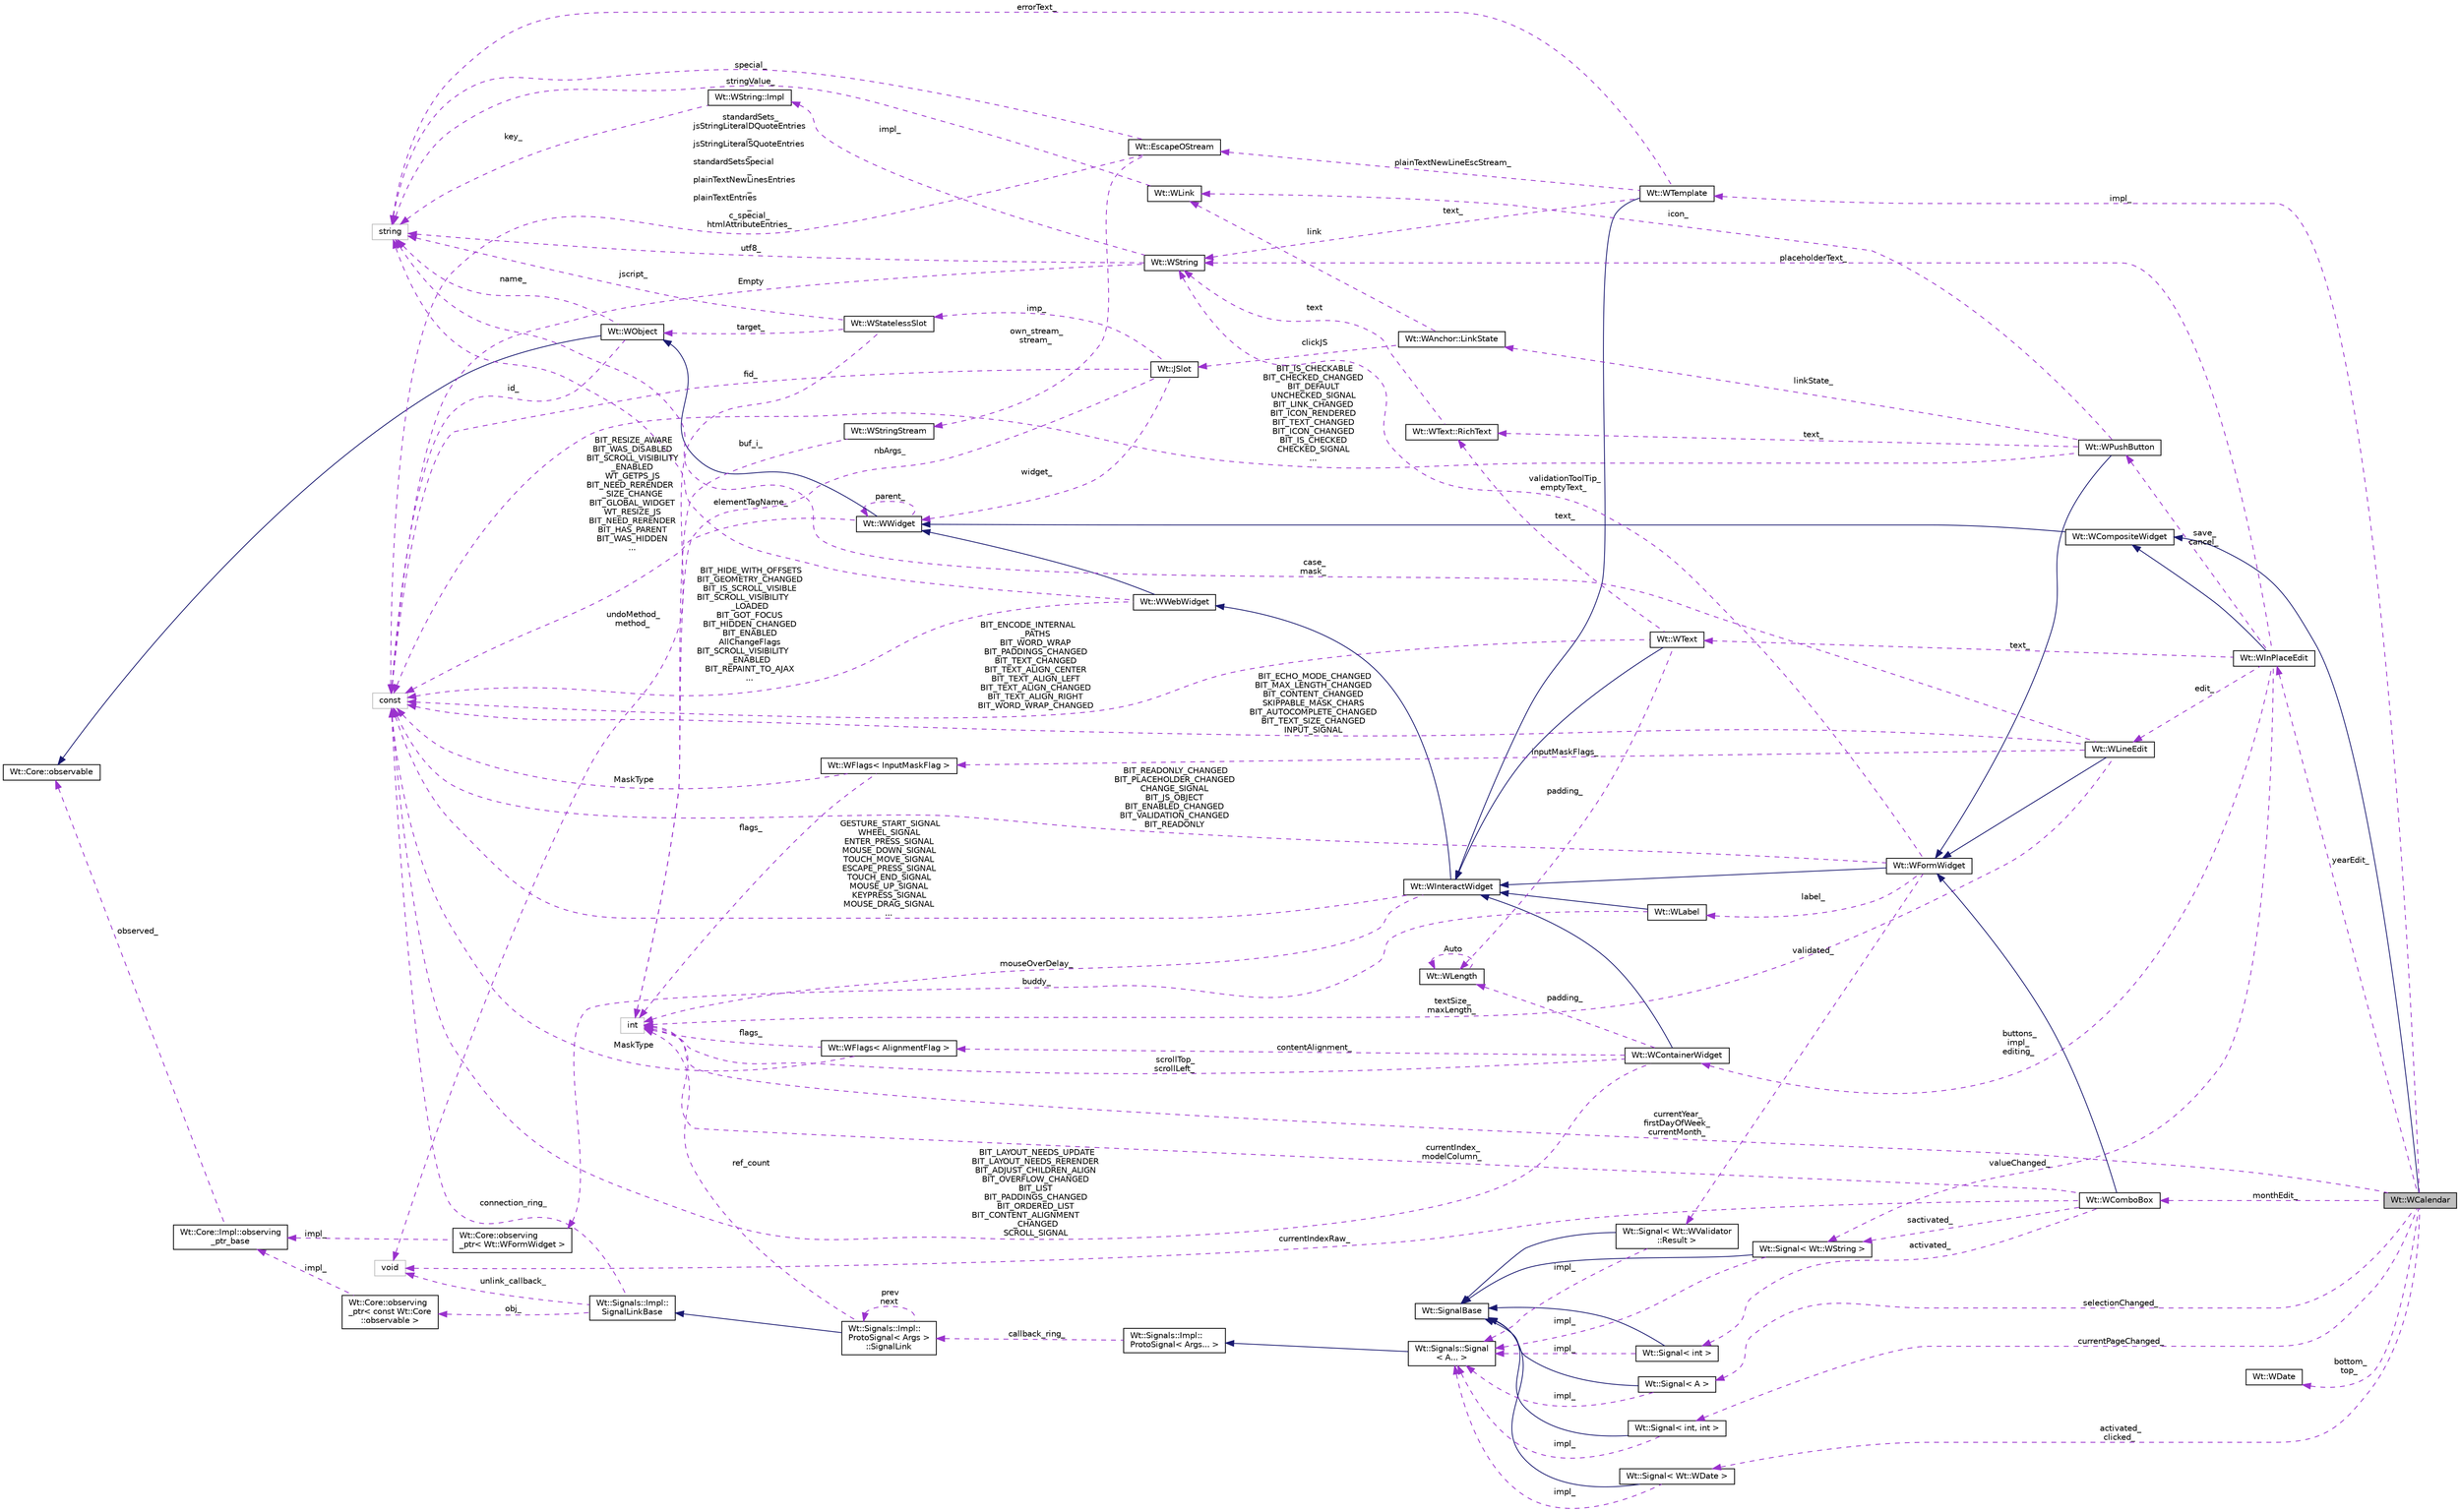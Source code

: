 digraph "Wt::WCalendar"
{
 // LATEX_PDF_SIZE
  edge [fontname="Helvetica",fontsize="10",labelfontname="Helvetica",labelfontsize="10"];
  node [fontname="Helvetica",fontsize="10",shape=record];
  rankdir="LR";
  Node1 [label="Wt::WCalendar",height=0.2,width=0.4,color="black", fillcolor="grey75", style="filled", fontcolor="black",tooltip="A calendar."];
  Node2 -> Node1 [dir="back",color="midnightblue",fontsize="10",style="solid"];
  Node2 [label="Wt::WCompositeWidget",height=0.2,width=0.4,color="black", fillcolor="white", style="filled",URL="$classWt_1_1WCompositeWidget.html",tooltip="A widget that hides the implementation of composite widgets."];
  Node3 -> Node2 [dir="back",color="midnightblue",fontsize="10",style="solid"];
  Node3 [label="Wt::WWidget",height=0.2,width=0.4,color="black", fillcolor="white", style="filled",URL="$classWt_1_1WWidget.html",tooltip="The abstract base class for a user-interface component."];
  Node4 -> Node3 [dir="back",color="midnightblue",fontsize="10",style="solid"];
  Node4 [label="Wt::WObject",height=0.2,width=0.4,color="black", fillcolor="white", style="filled",URL="$classWt_1_1WObject.html",tooltip="A base class for objects that participate in the signal/slot system."];
  Node5 -> Node4 [dir="back",color="midnightblue",fontsize="10",style="solid"];
  Node5 [label="Wt::Core::observable",height=0.2,width=0.4,color="black", fillcolor="white", style="filled",URL="$classWt_1_1Core_1_1observable.html",tooltip="A base class for objects whose life-time can be tracked."];
  Node6 -> Node4 [dir="back",color="darkorchid3",fontsize="10",style="dashed",label=" name_" ];
  Node6 [label="string",height=0.2,width=0.4,color="grey75", fillcolor="white", style="filled",tooltip=" "];
  Node7 -> Node4 [dir="back",color="darkorchid3",fontsize="10",style="dashed",label=" id_" ];
  Node7 [label="const",height=0.2,width=0.4,color="grey75", fillcolor="white", style="filled",tooltip=" "];
  Node3 -> Node3 [dir="back",color="darkorchid3",fontsize="10",style="dashed",label=" parent_" ];
  Node7 -> Node3 [dir="back",color="darkorchid3",fontsize="10",style="dashed",label=" BIT_RESIZE_AWARE\nBIT_WAS_DISABLED\nBIT_SCROLL_VISIBILITY\l_ENABLED\nWT_GETPS_JS\nBIT_NEED_RERENDER\l_SIZE_CHANGE\nBIT_GLOBAL_WIDGET\nWT_RESIZE_JS\nBIT_NEED_RERENDER\nBIT_HAS_PARENT\nBIT_WAS_HIDDEN\n..." ];
  Node8 -> Node1 [dir="back",color="darkorchid3",fontsize="10",style="dashed",label=" yearEdit_" ];
  Node8 [label="Wt::WInPlaceEdit",height=0.2,width=0.4,color="black", fillcolor="white", style="filled",URL="$classWt_1_1WInPlaceEdit.html",tooltip="A widget that provides in-place-editable text."];
  Node2 -> Node8 [dir="back",color="midnightblue",fontsize="10",style="solid"];
  Node9 -> Node8 [dir="back",color="darkorchid3",fontsize="10",style="dashed",label=" buttons_\nimpl_\nediting_" ];
  Node9 [label="Wt::WContainerWidget",height=0.2,width=0.4,color="black", fillcolor="white", style="filled",URL="$classWt_1_1WContainerWidget.html",tooltip="A widget that holds and manages child widgets."];
  Node10 -> Node9 [dir="back",color="midnightblue",fontsize="10",style="solid"];
  Node10 [label="Wt::WInteractWidget",height=0.2,width=0.4,color="black", fillcolor="white", style="filled",URL="$classWt_1_1WInteractWidget.html",tooltip="An abstract widget that can receive user-interface interaction."];
  Node11 -> Node10 [dir="back",color="midnightblue",fontsize="10",style="solid"];
  Node11 [label="Wt::WWebWidget",height=0.2,width=0.4,color="black", fillcolor="white", style="filled",URL="$classWt_1_1WWebWidget.html",tooltip="A base class for widgets with an HTML counterpart."];
  Node3 -> Node11 [dir="back",color="midnightblue",fontsize="10",style="solid"];
  Node6 -> Node11 [dir="back",color="darkorchid3",fontsize="10",style="dashed",label=" elementTagName_" ];
  Node7 -> Node11 [dir="back",color="darkorchid3",fontsize="10",style="dashed",label=" BIT_HIDE_WITH_OFFSETS\nBIT_GEOMETRY_CHANGED\nBIT_IS_SCROLL_VISIBLE\nBIT_SCROLL_VISIBILITY\l_LOADED\nBIT_GOT_FOCUS\nBIT_HIDDEN_CHANGED\nBIT_ENABLED\nAllChangeFlags\nBIT_SCROLL_VISIBILITY\l_ENABLED\nBIT_REPAINT_TO_AJAX\n..." ];
  Node12 -> Node10 [dir="back",color="darkorchid3",fontsize="10",style="dashed",label=" mouseOverDelay_" ];
  Node12 [label="int",height=0.2,width=0.4,color="grey75", fillcolor="white", style="filled",tooltip=" "];
  Node7 -> Node10 [dir="back",color="darkorchid3",fontsize="10",style="dashed",label=" GESTURE_START_SIGNAL\nWHEEL_SIGNAL\nENTER_PRESS_SIGNAL\nMOUSE_DOWN_SIGNAL\nTOUCH_MOVE_SIGNAL\nESCAPE_PRESS_SIGNAL\nTOUCH_END_SIGNAL\nMOUSE_UP_SIGNAL\nKEYPRESS_SIGNAL\nMOUSE_DRAG_SIGNAL\n..." ];
  Node12 -> Node9 [dir="back",color="darkorchid3",fontsize="10",style="dashed",label=" scrollTop_\nscrollLeft_" ];
  Node13 -> Node9 [dir="back",color="darkorchid3",fontsize="10",style="dashed",label=" contentAlignment_" ];
  Node13 [label="Wt::WFlags\< AlignmentFlag \>",height=0.2,width=0.4,color="black", fillcolor="white", style="filled",URL="$classWt_1_1WFlags.html",tooltip=" "];
  Node12 -> Node13 [dir="back",color="darkorchid3",fontsize="10",style="dashed",label=" flags_" ];
  Node7 -> Node13 [dir="back",color="darkorchid3",fontsize="10",style="dashed",label=" MaskType" ];
  Node14 -> Node9 [dir="back",color="darkorchid3",fontsize="10",style="dashed",label=" padding_" ];
  Node14 [label="Wt::WLength",height=0.2,width=0.4,color="black", fillcolor="white", style="filled",URL="$classWt_1_1WLength.html",tooltip="A value class that describes a CSS length."];
  Node14 -> Node14 [dir="back",color="darkorchid3",fontsize="10",style="dashed",label=" Auto" ];
  Node7 -> Node9 [dir="back",color="darkorchid3",fontsize="10",style="dashed",label=" BIT_LAYOUT_NEEDS_UPDATE\nBIT_LAYOUT_NEEDS_RERENDER\nBIT_ADJUST_CHILDREN_ALIGN\nBIT_OVERFLOW_CHANGED\nBIT_LIST\nBIT_PADDINGS_CHANGED\nBIT_ORDERED_LIST\nBIT_CONTENT_ALIGNMENT\l_CHANGED\nSCROLL_SIGNAL" ];
  Node15 -> Node8 [dir="back",color="darkorchid3",fontsize="10",style="dashed",label=" valueChanged_" ];
  Node15 [label="Wt::Signal\< Wt::WString \>",height=0.2,width=0.4,color="black", fillcolor="white", style="filled",URL="$classWt_1_1Signal.html",tooltip=" "];
  Node16 -> Node15 [dir="back",color="midnightblue",fontsize="10",style="solid"];
  Node16 [label="Wt::SignalBase",height=0.2,width=0.4,color="black", fillcolor="white", style="filled",URL="$classWt_1_1SignalBase.html",tooltip="Abstract base class of a signal."];
  Node17 -> Node15 [dir="back",color="darkorchid3",fontsize="10",style="dashed",label=" impl_" ];
  Node17 [label="Wt::Signals::Signal\l\< A... \>",height=0.2,width=0.4,color="black", fillcolor="white", style="filled",URL="$structWt_1_1Signals_1_1Signal.html",tooltip=" "];
  Node18 -> Node17 [dir="back",color="midnightblue",fontsize="10",style="solid"];
  Node18 [label="Wt::Signals::Impl::\lProtoSignal\< Args... \>",height=0.2,width=0.4,color="black", fillcolor="white", style="filled",URL="$classWt_1_1Signals_1_1Impl_1_1ProtoSignal.html",tooltip=" "];
  Node19 -> Node18 [dir="back",color="darkorchid3",fontsize="10",style="dashed",label=" callback_ring_" ];
  Node19 [label="Wt::Signals::Impl::\lProtoSignal\< Args \>\l::SignalLink",height=0.2,width=0.4,color="black", fillcolor="white", style="filled",URL="$structWt_1_1Signals_1_1Impl_1_1ProtoSignal_1_1SignalLink.html",tooltip=" "];
  Node20 -> Node19 [dir="back",color="midnightblue",fontsize="10",style="solid"];
  Node20 [label="Wt::Signals::Impl::\lSignalLinkBase",height=0.2,width=0.4,color="black", fillcolor="white", style="filled",URL="$classWt_1_1Signals_1_1Impl_1_1SignalLinkBase.html",tooltip=" "];
  Node21 -> Node20 [dir="back",color="darkorchid3",fontsize="10",style="dashed",label=" unlink_callback_" ];
  Node21 [label="void",height=0.2,width=0.4,color="grey75", fillcolor="white", style="filled",tooltip=" "];
  Node22 -> Node20 [dir="back",color="darkorchid3",fontsize="10",style="dashed",label=" obj_" ];
  Node22 [label="Wt::Core::observing\l_ptr\< const Wt::Core\l::observable \>",height=0.2,width=0.4,color="black", fillcolor="white", style="filled",URL="$classWt_1_1Core_1_1observing__ptr.html",tooltip=" "];
  Node23 -> Node22 [dir="back",color="darkorchid3",fontsize="10",style="dashed",label=" impl_" ];
  Node23 [label="Wt::Core::Impl::observing\l_ptr_base",height=0.2,width=0.4,color="black", fillcolor="white", style="filled",URL="$structWt_1_1Core_1_1Impl_1_1observing__ptr__base.html",tooltip=" "];
  Node5 -> Node23 [dir="back",color="darkorchid3",fontsize="10",style="dashed",label=" observed_" ];
  Node7 -> Node20 [dir="back",color="darkorchid3",fontsize="10",style="dashed",label=" connection_ring_" ];
  Node12 -> Node19 [dir="back",color="darkorchid3",fontsize="10",style="dashed",label=" ref_count" ];
  Node19 -> Node19 [dir="back",color="darkorchid3",fontsize="10",style="dashed",label=" prev\nnext" ];
  Node24 -> Node8 [dir="back",color="darkorchid3",fontsize="10",style="dashed",label=" placeholderText_" ];
  Node24 [label="Wt::WString",height=0.2,width=0.4,color="black", fillcolor="white", style="filled",URL="$classWt_1_1WString.html",tooltip="A value class which describes a locale-aware unicode string."];
  Node25 -> Node24 [dir="back",color="darkorchid3",fontsize="10",style="dashed",label=" impl_" ];
  Node25 [label="Wt::WString::Impl",height=0.2,width=0.4,color="black", fillcolor="white", style="filled",URL="$structWt_1_1WString_1_1Impl.html",tooltip=" "];
  Node6 -> Node25 [dir="back",color="darkorchid3",fontsize="10",style="dashed",label=" key_" ];
  Node6 -> Node24 [dir="back",color="darkorchid3",fontsize="10",style="dashed",label=" utf8_" ];
  Node7 -> Node24 [dir="back",color="darkorchid3",fontsize="10",style="dashed",label=" Empty" ];
  Node26 -> Node8 [dir="back",color="darkorchid3",fontsize="10",style="dashed",label=" edit_" ];
  Node26 [label="Wt::WLineEdit",height=0.2,width=0.4,color="black", fillcolor="white", style="filled",URL="$classWt_1_1WLineEdit.html",tooltip="A widget that provides a single line edit."];
  Node27 -> Node26 [dir="back",color="midnightblue",fontsize="10",style="solid"];
  Node27 [label="Wt::WFormWidget",height=0.2,width=0.4,color="black", fillcolor="white", style="filled",URL="$classWt_1_1WFormWidget.html",tooltip="An abstract widget that corresponds to an HTML form element."];
  Node10 -> Node27 [dir="back",color="midnightblue",fontsize="10",style="solid"];
  Node24 -> Node27 [dir="back",color="darkorchid3",fontsize="10",style="dashed",label=" validationToolTip_\nemptyText_" ];
  Node28 -> Node27 [dir="back",color="darkorchid3",fontsize="10",style="dashed",label=" label_" ];
  Node28 [label="Wt::WLabel",height=0.2,width=0.4,color="black", fillcolor="white", style="filled",URL="$classWt_1_1WLabel.html",tooltip="A label for a form field."];
  Node10 -> Node28 [dir="back",color="midnightblue",fontsize="10",style="solid"];
  Node29 -> Node28 [dir="back",color="darkorchid3",fontsize="10",style="dashed",label=" buddy_" ];
  Node29 [label="Wt::Core::observing\l_ptr\< Wt::WFormWidget \>",height=0.2,width=0.4,color="black", fillcolor="white", style="filled",URL="$classWt_1_1Core_1_1observing__ptr.html",tooltip=" "];
  Node23 -> Node29 [dir="back",color="darkorchid3",fontsize="10",style="dashed",label=" impl_" ];
  Node30 -> Node27 [dir="back",color="darkorchid3",fontsize="10",style="dashed",label=" validated_" ];
  Node30 [label="Wt::Signal\< Wt::WValidator\l::Result \>",height=0.2,width=0.4,color="black", fillcolor="white", style="filled",URL="$classWt_1_1Signal.html",tooltip=" "];
  Node16 -> Node30 [dir="back",color="midnightblue",fontsize="10",style="solid"];
  Node17 -> Node30 [dir="back",color="darkorchid3",fontsize="10",style="dashed",label=" impl_" ];
  Node7 -> Node27 [dir="back",color="darkorchid3",fontsize="10",style="dashed",label=" BIT_READONLY_CHANGED\nBIT_PLACEHOLDER_CHANGED\nCHANGE_SIGNAL\nBIT_JS_OBJECT\nBIT_ENABLED_CHANGED\nBIT_VALIDATION_CHANGED\nBIT_READONLY" ];
  Node31 -> Node26 [dir="back",color="darkorchid3",fontsize="10",style="dashed",label=" inputMaskFlags_" ];
  Node31 [label="Wt::WFlags\< InputMaskFlag \>",height=0.2,width=0.4,color="black", fillcolor="white", style="filled",URL="$classWt_1_1WFlags.html",tooltip=" "];
  Node12 -> Node31 [dir="back",color="darkorchid3",fontsize="10",style="dashed",label=" flags_" ];
  Node7 -> Node31 [dir="back",color="darkorchid3",fontsize="10",style="dashed",label=" MaskType" ];
  Node12 -> Node26 [dir="back",color="darkorchid3",fontsize="10",style="dashed",label=" textSize_\nmaxLength_" ];
  Node6 -> Node26 [dir="back",color="darkorchid3",fontsize="10",style="dashed",label=" case_\nmask_" ];
  Node7 -> Node26 [dir="back",color="darkorchid3",fontsize="10",style="dashed",label=" BIT_ECHO_MODE_CHANGED\nBIT_MAX_LENGTH_CHANGED\nBIT_CONTENT_CHANGED\nSKIPPABLE_MASK_CHARS\nBIT_AUTOCOMPLETE_CHANGED\nBIT_TEXT_SIZE_CHANGED\nINPUT_SIGNAL" ];
  Node32 -> Node8 [dir="back",color="darkorchid3",fontsize="10",style="dashed",label=" text_" ];
  Node32 [label="Wt::WText",height=0.2,width=0.4,color="black", fillcolor="white", style="filled",URL="$classWt_1_1WText.html",tooltip="A widget that renders (XHTML) text."];
  Node10 -> Node32 [dir="back",color="midnightblue",fontsize="10",style="solid"];
  Node33 -> Node32 [dir="back",color="darkorchid3",fontsize="10",style="dashed",label=" text_" ];
  Node33 [label="Wt::WText::RichText",height=0.2,width=0.4,color="black", fillcolor="white", style="filled",URL="$structWt_1_1WText_1_1RichText.html",tooltip=" "];
  Node24 -> Node33 [dir="back",color="darkorchid3",fontsize="10",style="dashed",label=" text" ];
  Node14 -> Node32 [dir="back",color="darkorchid3",fontsize="10",style="dashed",label=" padding_" ];
  Node7 -> Node32 [dir="back",color="darkorchid3",fontsize="10",style="dashed",label=" BIT_ENCODE_INTERNAL\l_PATHS\nBIT_WORD_WRAP\nBIT_PADDINGS_CHANGED\nBIT_TEXT_CHANGED\nBIT_TEXT_ALIGN_CENTER\nBIT_TEXT_ALIGN_LEFT\nBIT_TEXT_ALIGN_CHANGED\nBIT_TEXT_ALIGN_RIGHT\nBIT_WORD_WRAP_CHANGED" ];
  Node34 -> Node8 [dir="back",color="darkorchid3",fontsize="10",style="dashed",label=" save_\ncancel_" ];
  Node34 [label="Wt::WPushButton",height=0.2,width=0.4,color="black", fillcolor="white", style="filled",URL="$classWt_1_1WPushButton.html",tooltip="A widget that represents a push button."];
  Node27 -> Node34 [dir="back",color="midnightblue",fontsize="10",style="solid"];
  Node33 -> Node34 [dir="back",color="darkorchid3",fontsize="10",style="dashed",label=" text_" ];
  Node35 -> Node34 [dir="back",color="darkorchid3",fontsize="10",style="dashed",label=" linkState_" ];
  Node35 [label="Wt::WAnchor::LinkState",height=0.2,width=0.4,color="black", fillcolor="white", style="filled",URL="$structWt_1_1WAnchor_1_1LinkState.html",tooltip=" "];
  Node36 -> Node35 [dir="back",color="darkorchid3",fontsize="10",style="dashed",label=" clickJS" ];
  Node36 [label="Wt::JSlot",height=0.2,width=0.4,color="black", fillcolor="white", style="filled",URL="$classWt_1_1JSlot.html",tooltip="A slot that is only implemented in client side JavaScript code."];
  Node37 -> Node36 [dir="back",color="darkorchid3",fontsize="10",style="dashed",label=" imp_" ];
  Node37 [label="Wt::WStatelessSlot",height=0.2,width=0.4,color="black", fillcolor="white", style="filled",URL="$classWt_1_1WStatelessSlot.html",tooltip=" "];
  Node4 -> Node37 [dir="back",color="darkorchid3",fontsize="10",style="dashed",label=" target_" ];
  Node21 -> Node37 [dir="back",color="darkorchid3",fontsize="10",style="dashed",label=" undoMethod_\nmethod_" ];
  Node6 -> Node37 [dir="back",color="darkorchid3",fontsize="10",style="dashed",label=" jscript_" ];
  Node12 -> Node36 [dir="back",color="darkorchid3",fontsize="10",style="dashed",label=" nbArgs_" ];
  Node3 -> Node36 [dir="back",color="darkorchid3",fontsize="10",style="dashed",label=" widget_" ];
  Node7 -> Node36 [dir="back",color="darkorchid3",fontsize="10",style="dashed",label=" fid_" ];
  Node38 -> Node35 [dir="back",color="darkorchid3",fontsize="10",style="dashed",label=" link" ];
  Node38 [label="Wt::WLink",height=0.2,width=0.4,color="black", fillcolor="white", style="filled",URL="$classWt_1_1WLink.html",tooltip="A value class that defines a hyperlink target."];
  Node6 -> Node38 [dir="back",color="darkorchid3",fontsize="10",style="dashed",label=" stringValue_" ];
  Node38 -> Node34 [dir="back",color="darkorchid3",fontsize="10",style="dashed",label=" icon_" ];
  Node7 -> Node34 [dir="back",color="darkorchid3",fontsize="10",style="dashed",label=" BIT_IS_CHECKABLE\nBIT_CHECKED_CHANGED\nBIT_DEFAULT\nUNCHECKED_SIGNAL\nBIT_LINK_CHANGED\nBIT_ICON_RENDERED\nBIT_TEXT_CHANGED\nBIT_ICON_CHANGED\nBIT_IS_CHECKED\nCHECKED_SIGNAL\n..." ];
  Node39 -> Node1 [dir="back",color="darkorchid3",fontsize="10",style="dashed",label=" selectionChanged_" ];
  Node39 [label="Wt::Signal\< A \>",height=0.2,width=0.4,color="black", fillcolor="white", style="filled",URL="$classWt_1_1Signal.html",tooltip="A signal that propagates events to listeners."];
  Node16 -> Node39 [dir="back",color="midnightblue",fontsize="10",style="solid"];
  Node17 -> Node39 [dir="back",color="darkorchid3",fontsize="10",style="dashed",label=" impl_" ];
  Node40 -> Node1 [dir="back",color="darkorchid3",fontsize="10",style="dashed",label=" monthEdit_" ];
  Node40 [label="Wt::WComboBox",height=0.2,width=0.4,color="black", fillcolor="white", style="filled",URL="$classWt_1_1WComboBox.html",tooltip="A widget that provides a drop-down combo-box control."];
  Node27 -> Node40 [dir="back",color="midnightblue",fontsize="10",style="solid"];
  Node15 -> Node40 [dir="back",color="darkorchid3",fontsize="10",style="dashed",label=" sactivated_" ];
  Node41 -> Node40 [dir="back",color="darkorchid3",fontsize="10",style="dashed",label=" activated_" ];
  Node41 [label="Wt::Signal\< int \>",height=0.2,width=0.4,color="black", fillcolor="white", style="filled",URL="$classWt_1_1Signal.html",tooltip=" "];
  Node16 -> Node41 [dir="back",color="midnightblue",fontsize="10",style="solid"];
  Node17 -> Node41 [dir="back",color="darkorchid3",fontsize="10",style="dashed",label=" impl_" ];
  Node21 -> Node40 [dir="back",color="darkorchid3",fontsize="10",style="dashed",label=" currentIndexRaw_" ];
  Node12 -> Node40 [dir="back",color="darkorchid3",fontsize="10",style="dashed",label=" currentIndex_\nmodelColumn_" ];
  Node42 -> Node1 [dir="back",color="darkorchid3",fontsize="10",style="dashed",label=" currentPageChanged_" ];
  Node42 [label="Wt::Signal\< int, int \>",height=0.2,width=0.4,color="black", fillcolor="white", style="filled",URL="$classWt_1_1Signal.html",tooltip=" "];
  Node16 -> Node42 [dir="back",color="midnightblue",fontsize="10",style="solid"];
  Node17 -> Node42 [dir="back",color="darkorchid3",fontsize="10",style="dashed",label=" impl_" ];
  Node43 -> Node1 [dir="back",color="darkorchid3",fontsize="10",style="dashed",label=" impl_" ];
  Node43 [label="Wt::WTemplate",height=0.2,width=0.4,color="black", fillcolor="white", style="filled",URL="$classWt_1_1WTemplate.html",tooltip="A widget that renders an XHTML template."];
  Node10 -> Node43 [dir="back",color="midnightblue",fontsize="10",style="solid"];
  Node24 -> Node43 [dir="back",color="darkorchid3",fontsize="10",style="dashed",label=" text_" ];
  Node44 -> Node43 [dir="back",color="darkorchid3",fontsize="10",style="dashed",label=" plainTextNewLineEscStream_" ];
  Node44 [label="Wt::EscapeOStream",height=0.2,width=0.4,color="black", fillcolor="white", style="filled",URL="$classWt_1_1EscapeOStream.html",tooltip=" "];
  Node6 -> Node44 [dir="back",color="darkorchid3",fontsize="10",style="dashed",label=" special_" ];
  Node45 -> Node44 [dir="back",color="darkorchid3",fontsize="10",style="dashed",label=" own_stream_\nstream_" ];
  Node45 [label="Wt::WStringStream",height=0.2,width=0.4,color="black", fillcolor="white", style="filled",URL="$classWt_1_1WStringStream.html",tooltip=" "];
  Node12 -> Node45 [dir="back",color="darkorchid3",fontsize="10",style="dashed",label=" buf_i_" ];
  Node7 -> Node44 [dir="back",color="darkorchid3",fontsize="10",style="dashed",label=" standardSets_\njsStringLiteralDQuoteEntries\l_\njsStringLiteralSQuoteEntries\l_\nstandardSetsSpecial\l_\nplainTextNewLinesEntries\l_\nplainTextEntries\l_\nc_special_\nhtmlAttributeEntries_" ];
  Node6 -> Node43 [dir="back",color="darkorchid3",fontsize="10",style="dashed",label=" errorText_" ];
  Node46 -> Node1 [dir="back",color="darkorchid3",fontsize="10",style="dashed",label=" bottom_\ntop_" ];
  Node46 [label="Wt::WDate",height=0.2,width=0.4,color="black", fillcolor="white", style="filled",URL="$classWt_1_1WDate.html",tooltip="A value class that represents a date on the Gregorian calendar."];
  Node12 -> Node1 [dir="back",color="darkorchid3",fontsize="10",style="dashed",label=" currentYear_\nfirstDayOfWeek_\ncurrentMonth_" ];
  Node47 -> Node1 [dir="back",color="darkorchid3",fontsize="10",style="dashed",label=" activated_\nclicked_" ];
  Node47 [label="Wt::Signal\< Wt::WDate \>",height=0.2,width=0.4,color="black", fillcolor="white", style="filled",URL="$classWt_1_1Signal.html",tooltip=" "];
  Node16 -> Node47 [dir="back",color="midnightblue",fontsize="10",style="solid"];
  Node17 -> Node47 [dir="back",color="darkorchid3",fontsize="10",style="dashed",label=" impl_" ];
}
